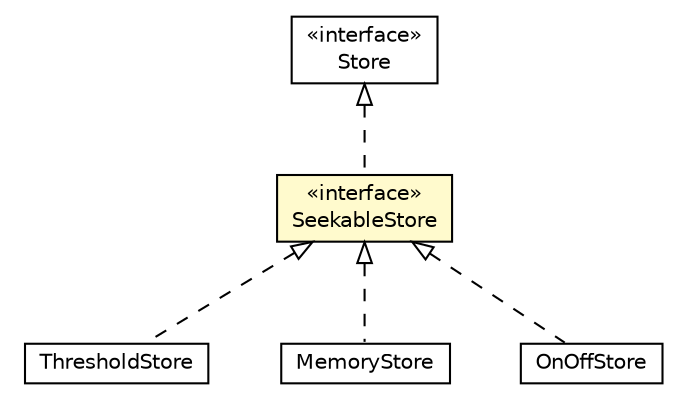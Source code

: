 #!/usr/local/bin/dot
#
# Class diagram 
# Generated by UMLGraph version 5.1 (http://www.umlgraph.org/)
#

digraph G {
	edge [fontname="Helvetica",fontsize=10,labelfontname="Helvetica",labelfontsize=10];
	node [fontname="Helvetica",fontsize=10,shape=plaintext];
	nodesep=0.25;
	ranksep=0.5;
	// com.gc.iotools.stream.store.ThresholdStore
	c683 [label=<<table title="com.gc.iotools.stream.store.ThresholdStore" border="0" cellborder="1" cellspacing="0" cellpadding="2" port="p" href="./ThresholdStore.html">
		<tr><td><table border="0" cellspacing="0" cellpadding="1">
<tr><td align="center" balign="center"> ThresholdStore </td></tr>
		</table></td></tr>
		</table>>, fontname="Helvetica", fontcolor="black", fontsize=10.0];
	// com.gc.iotools.stream.store.Store
	c684 [label=<<table title="com.gc.iotools.stream.store.Store" border="0" cellborder="1" cellspacing="0" cellpadding="2" port="p" href="./Store.html">
		<tr><td><table border="0" cellspacing="0" cellpadding="1">
<tr><td align="center" balign="center"> &#171;interface&#187; </td></tr>
<tr><td align="center" balign="center"> Store </td></tr>
		</table></td></tr>
		</table>>, fontname="Helvetica", fontcolor="black", fontsize=10.0];
	// com.gc.iotools.stream.store.SeekableStore
	c685 [label=<<table title="com.gc.iotools.stream.store.SeekableStore" border="0" cellborder="1" cellspacing="0" cellpadding="2" port="p" bgcolor="lemonChiffon" href="./SeekableStore.html">
		<tr><td><table border="0" cellspacing="0" cellpadding="1">
<tr><td align="center" balign="center"> &#171;interface&#187; </td></tr>
<tr><td align="center" balign="center"> SeekableStore </td></tr>
		</table></td></tr>
		</table>>, fontname="Helvetica", fontcolor="black", fontsize=10.0];
	// com.gc.iotools.stream.store.MemoryStore
	c686 [label=<<table title="com.gc.iotools.stream.store.MemoryStore" border="0" cellborder="1" cellspacing="0" cellpadding="2" port="p" href="./MemoryStore.html">
		<tr><td><table border="0" cellspacing="0" cellpadding="1">
<tr><td align="center" balign="center"> MemoryStore </td></tr>
		</table></td></tr>
		</table>>, fontname="Helvetica", fontcolor="black", fontsize=10.0];
	// com.gc.iotools.stream.store.OnOffStore
	c687 [label=<<table title="com.gc.iotools.stream.store.OnOffStore" border="0" cellborder="1" cellspacing="0" cellpadding="2" port="p" href="./OnOffStore.html">
		<tr><td><table border="0" cellspacing="0" cellpadding="1">
<tr><td align="center" balign="center"> OnOffStore </td></tr>
		</table></td></tr>
		</table>>, fontname="Helvetica", fontcolor="black", fontsize=10.0];
	//com.gc.iotools.stream.store.ThresholdStore implements com.gc.iotools.stream.store.SeekableStore
	c685:p -> c683:p [dir=back,arrowtail=empty,style=dashed];
	//com.gc.iotools.stream.store.SeekableStore implements com.gc.iotools.stream.store.Store
	c684:p -> c685:p [dir=back,arrowtail=empty,style=dashed];
	//com.gc.iotools.stream.store.MemoryStore implements com.gc.iotools.stream.store.SeekableStore
	c685:p -> c686:p [dir=back,arrowtail=empty,style=dashed];
	//com.gc.iotools.stream.store.OnOffStore implements com.gc.iotools.stream.store.SeekableStore
	c685:p -> c687:p [dir=back,arrowtail=empty,style=dashed];
}

